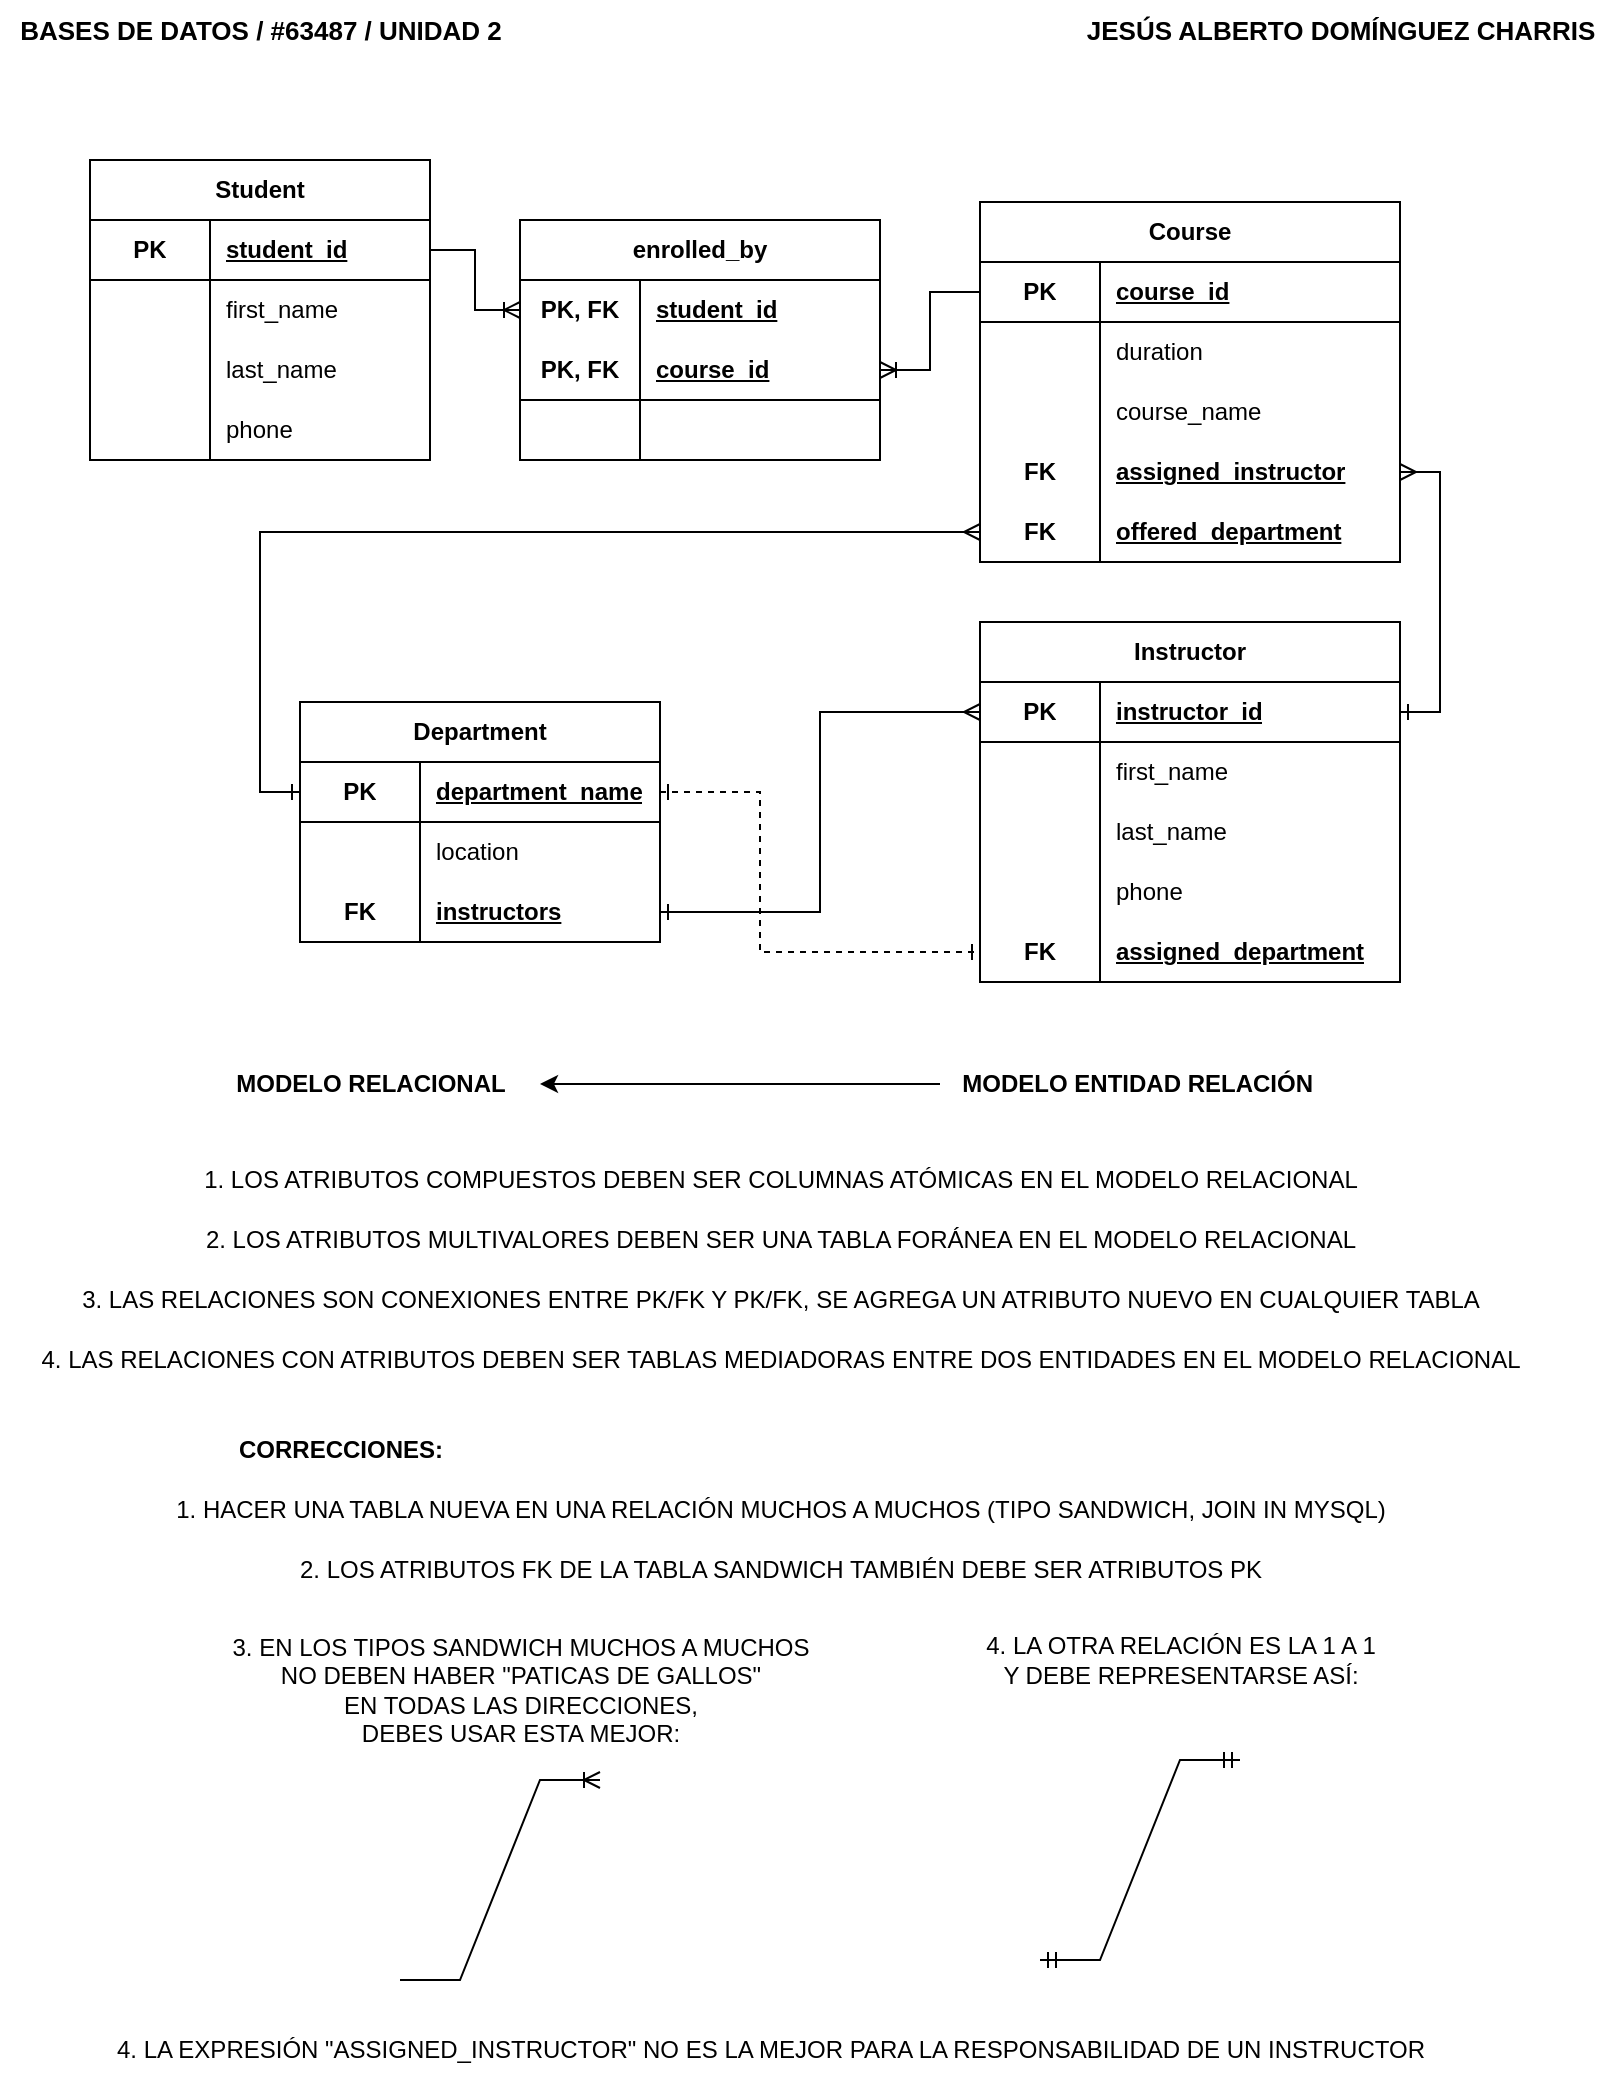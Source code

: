 <mxfile version="21.7.5" type="device">
  <diagram id="R2lEEEUBdFMjLlhIrx00" name="Page-1">
    <mxGraphModel dx="704" dy="419" grid="1" gridSize="10" guides="1" tooltips="1" connect="1" arrows="1" fold="1" page="1" pageScale="1" pageWidth="850" pageHeight="1100" math="0" shadow="0" extFonts="Permanent Marker^https://fonts.googleapis.com/css?family=Permanent+Marker">
      <root>
        <mxCell id="0" />
        <mxCell id="1" parent="0" />
        <mxCell id="UhVYowTK0BYmWt_fBkGQ-1" value="&lt;span style=&quot;font-size: 13px;&quot;&gt;&lt;font style=&quot;font-size: 13px;&quot;&gt;JESÚS ALBERTO DOMÍNGUEZ CHARRIS&lt;/font&gt;&lt;/span&gt;" style="text;html=1;align=center;verticalAlign=middle;resizable=0;points=[];autosize=1;strokeColor=none;fillColor=none;fontSize=13;fontStyle=1" parent="1" vertex="1">
          <mxGeometry x="550" y="30" width="280" height="30" as="geometry" />
        </mxCell>
        <mxCell id="UhVYowTK0BYmWt_fBkGQ-2" value="&lt;span style=&quot;font-size: 13px;&quot;&gt;&lt;font style=&quot;font-size: 13px;&quot;&gt;BASES DE DATOS / #63487 / UNIDAD 2&lt;/font&gt;&lt;/span&gt;" style="text;html=1;align=center;verticalAlign=middle;resizable=0;points=[];autosize=1;strokeColor=none;fillColor=none;fontSize=13;fontStyle=1" parent="1" vertex="1">
          <mxGeometry x="20" y="30" width="260" height="30" as="geometry" />
        </mxCell>
        <mxCell id="c28XAhXuuoRAVq2l-WiY-66" style="edgeStyle=orthogonalEdgeStyle;rounded=0;orthogonalLoop=1;jettySize=auto;html=1;" parent="1" source="c28XAhXuuoRAVq2l-WiY-64" edge="1">
          <mxGeometry relative="1" as="geometry">
            <mxPoint x="290" y="572" as="targetPoint" />
          </mxGeometry>
        </mxCell>
        <mxCell id="c28XAhXuuoRAVq2l-WiY-64" value="MODELO ENTIDAD RELACIÓN&amp;nbsp;" style="text;html=1;align=center;verticalAlign=middle;resizable=0;points=[];autosize=1;strokeColor=none;fillColor=none;fontStyle=1" parent="1" vertex="1">
          <mxGeometry x="490" y="557" width="200" height="30" as="geometry" />
        </mxCell>
        <mxCell id="c28XAhXuuoRAVq2l-WiY-65" value="MODELO RELACIONAL" style="text;html=1;align=center;verticalAlign=middle;resizable=0;points=[];autosize=1;strokeColor=none;fillColor=none;fontStyle=1" parent="1" vertex="1">
          <mxGeometry x="125" y="557" width="160" height="30" as="geometry" />
        </mxCell>
        <mxCell id="c28XAhXuuoRAVq2l-WiY-67" value="1. LOS ATRIBUTOS COMPUESTOS DEBEN SER COLUMNAS ATÓMICAS EN EL MODELO RELACIONAL" style="text;html=1;align=center;verticalAlign=middle;resizable=0;points=[];autosize=1;strokeColor=none;fillColor=none;" parent="1" vertex="1">
          <mxGeometry x="110" y="605" width="600" height="30" as="geometry" />
        </mxCell>
        <mxCell id="iQq7gatgruBG5dgE5mXn-3" value="2. LOS ATRIBUTOS MULTIVALORES DEBEN SER UNA TABLA FORÁNEA EN EL MODELO RELACIONAL" style="text;html=1;align=center;verticalAlign=middle;resizable=0;points=[];autosize=1;strokeColor=none;fillColor=none;" parent="1" vertex="1">
          <mxGeometry x="110" y="635" width="600" height="30" as="geometry" />
        </mxCell>
        <mxCell id="hCur0b9QY7Be6nQ5JgGV-1" value="Student" style="shape=table;startSize=30;container=1;collapsible=1;childLayout=tableLayout;fixedRows=1;rowLines=0;fontStyle=1;align=center;resizeLast=1;html=1;whiteSpace=wrap;" parent="1" vertex="1">
          <mxGeometry x="65" y="110" width="170" height="150" as="geometry" />
        </mxCell>
        <mxCell id="hCur0b9QY7Be6nQ5JgGV-8" value="" style="shape=tableRow;horizontal=0;startSize=0;swimlaneHead=0;swimlaneBody=0;fillColor=none;collapsible=0;dropTarget=0;points=[[0,0.5],[1,0.5]];portConstraint=eastwest;top=0;left=0;right=0;bottom=1;html=1;" parent="hCur0b9QY7Be6nQ5JgGV-1" vertex="1">
          <mxGeometry y="30" width="170" height="30" as="geometry" />
        </mxCell>
        <mxCell id="hCur0b9QY7Be6nQ5JgGV-9" value="PK" style="shape=partialRectangle;connectable=0;fillColor=none;top=0;left=0;bottom=0;right=0;fontStyle=1;overflow=hidden;html=1;whiteSpace=wrap;" parent="hCur0b9QY7Be6nQ5JgGV-8" vertex="1">
          <mxGeometry width="60" height="30" as="geometry">
            <mxRectangle width="60" height="30" as="alternateBounds" />
          </mxGeometry>
        </mxCell>
        <mxCell id="hCur0b9QY7Be6nQ5JgGV-10" value="student_id" style="shape=partialRectangle;connectable=0;fillColor=none;top=0;left=0;bottom=0;right=0;align=left;spacingLeft=6;fontStyle=5;overflow=hidden;html=1;whiteSpace=wrap;" parent="hCur0b9QY7Be6nQ5JgGV-8" vertex="1">
          <mxGeometry x="60" width="110" height="30" as="geometry">
            <mxRectangle width="110" height="30" as="alternateBounds" />
          </mxGeometry>
        </mxCell>
        <mxCell id="hCur0b9QY7Be6nQ5JgGV-11" value="" style="shape=tableRow;horizontal=0;startSize=0;swimlaneHead=0;swimlaneBody=0;fillColor=none;collapsible=0;dropTarget=0;points=[[0,0.5],[1,0.5]];portConstraint=eastwest;top=0;left=0;right=0;bottom=0;html=1;" parent="hCur0b9QY7Be6nQ5JgGV-1" vertex="1">
          <mxGeometry y="60" width="170" height="30" as="geometry" />
        </mxCell>
        <mxCell id="hCur0b9QY7Be6nQ5JgGV-12" value="" style="shape=partialRectangle;connectable=0;fillColor=none;top=0;left=0;bottom=0;right=0;editable=1;overflow=hidden;html=1;whiteSpace=wrap;" parent="hCur0b9QY7Be6nQ5JgGV-11" vertex="1">
          <mxGeometry width="60" height="30" as="geometry">
            <mxRectangle width="60" height="30" as="alternateBounds" />
          </mxGeometry>
        </mxCell>
        <mxCell id="hCur0b9QY7Be6nQ5JgGV-13" value="first_name" style="shape=partialRectangle;connectable=0;fillColor=none;top=0;left=0;bottom=0;right=0;align=left;spacingLeft=6;overflow=hidden;html=1;whiteSpace=wrap;" parent="hCur0b9QY7Be6nQ5JgGV-11" vertex="1">
          <mxGeometry x="60" width="110" height="30" as="geometry">
            <mxRectangle width="110" height="30" as="alternateBounds" />
          </mxGeometry>
        </mxCell>
        <mxCell id="hCur0b9QY7Be6nQ5JgGV-14" value="" style="shape=tableRow;horizontal=0;startSize=0;swimlaneHead=0;swimlaneBody=0;fillColor=none;collapsible=0;dropTarget=0;points=[[0,0.5],[1,0.5]];portConstraint=eastwest;top=0;left=0;right=0;bottom=0;html=1;" parent="hCur0b9QY7Be6nQ5JgGV-1" vertex="1">
          <mxGeometry y="90" width="170" height="30" as="geometry" />
        </mxCell>
        <mxCell id="hCur0b9QY7Be6nQ5JgGV-15" value="" style="shape=partialRectangle;connectable=0;fillColor=none;top=0;left=0;bottom=0;right=0;editable=1;overflow=hidden;html=1;whiteSpace=wrap;" parent="hCur0b9QY7Be6nQ5JgGV-14" vertex="1">
          <mxGeometry width="60" height="30" as="geometry">
            <mxRectangle width="60" height="30" as="alternateBounds" />
          </mxGeometry>
        </mxCell>
        <mxCell id="hCur0b9QY7Be6nQ5JgGV-16" value="last_name" style="shape=partialRectangle;connectable=0;fillColor=none;top=0;left=0;bottom=0;right=0;align=left;spacingLeft=6;overflow=hidden;html=1;whiteSpace=wrap;" parent="hCur0b9QY7Be6nQ5JgGV-14" vertex="1">
          <mxGeometry x="60" width="110" height="30" as="geometry">
            <mxRectangle width="110" height="30" as="alternateBounds" />
          </mxGeometry>
        </mxCell>
        <mxCell id="hCur0b9QY7Be6nQ5JgGV-17" style="shape=tableRow;horizontal=0;startSize=0;swimlaneHead=0;swimlaneBody=0;fillColor=none;collapsible=0;dropTarget=0;points=[[0,0.5],[1,0.5]];portConstraint=eastwest;top=0;left=0;right=0;bottom=0;html=1;" parent="hCur0b9QY7Be6nQ5JgGV-1" vertex="1">
          <mxGeometry y="120" width="170" height="30" as="geometry" />
        </mxCell>
        <mxCell id="hCur0b9QY7Be6nQ5JgGV-18" style="shape=partialRectangle;connectable=0;fillColor=none;top=0;left=0;bottom=0;right=0;editable=1;overflow=hidden;html=1;whiteSpace=wrap;" parent="hCur0b9QY7Be6nQ5JgGV-17" vertex="1">
          <mxGeometry width="60" height="30" as="geometry">
            <mxRectangle width="60" height="30" as="alternateBounds" />
          </mxGeometry>
        </mxCell>
        <mxCell id="hCur0b9QY7Be6nQ5JgGV-19" value="phone" style="shape=partialRectangle;connectable=0;fillColor=none;top=0;left=0;bottom=0;right=0;align=left;spacingLeft=6;overflow=hidden;html=1;whiteSpace=wrap;" parent="hCur0b9QY7Be6nQ5JgGV-17" vertex="1">
          <mxGeometry x="60" width="110" height="30" as="geometry">
            <mxRectangle width="110" height="30" as="alternateBounds" />
          </mxGeometry>
        </mxCell>
        <mxCell id="hCur0b9QY7Be6nQ5JgGV-57" value="3. LAS RELACIONES SON CONEXIONES ENTRE PK/FK Y PK/FK, SE AGREGA UN ATRIBUTO NUEVO EN CUALQUIER TABLA" style="text;html=1;align=center;verticalAlign=middle;resizable=0;points=[];autosize=1;strokeColor=none;fillColor=none;" parent="1" vertex="1">
          <mxGeometry x="50" y="665" width="720" height="30" as="geometry" />
        </mxCell>
        <mxCell id="oJGUMKf_TdB_g0RSno0O-3" value="4. LAS RELACIONES CON ATRIBUTOS DEBEN SER TABLAS MEDIADORAS ENTRE DOS ENTIDADES EN EL MODELO RELACIONAL" style="text;html=1;align=center;verticalAlign=middle;resizable=0;points=[];autosize=1;strokeColor=none;fillColor=none;" parent="1" vertex="1">
          <mxGeometry x="30" y="695" width="760" height="30" as="geometry" />
        </mxCell>
        <mxCell id="mAzxJUk4Z5Qi6-T9Q3RO-1" value="Course" style="shape=table;startSize=30;container=1;collapsible=1;childLayout=tableLayout;fixedRows=1;rowLines=0;fontStyle=1;align=center;resizeLast=1;html=1;whiteSpace=wrap;" parent="1" vertex="1">
          <mxGeometry x="510" y="131" width="210" height="180" as="geometry" />
        </mxCell>
        <mxCell id="mAzxJUk4Z5Qi6-T9Q3RO-2" value="" style="shape=tableRow;horizontal=0;startSize=0;swimlaneHead=0;swimlaneBody=0;fillColor=none;collapsible=0;dropTarget=0;points=[[0,0.5],[1,0.5]];portConstraint=eastwest;top=0;left=0;right=0;bottom=1;html=1;" parent="mAzxJUk4Z5Qi6-T9Q3RO-1" vertex="1">
          <mxGeometry y="30" width="210" height="30" as="geometry" />
        </mxCell>
        <mxCell id="mAzxJUk4Z5Qi6-T9Q3RO-3" value="PK" style="shape=partialRectangle;connectable=0;fillColor=none;top=0;left=0;bottom=0;right=0;fontStyle=1;overflow=hidden;html=1;whiteSpace=wrap;" parent="mAzxJUk4Z5Qi6-T9Q3RO-2" vertex="1">
          <mxGeometry width="60" height="30" as="geometry">
            <mxRectangle width="60" height="30" as="alternateBounds" />
          </mxGeometry>
        </mxCell>
        <mxCell id="mAzxJUk4Z5Qi6-T9Q3RO-4" value="course_id" style="shape=partialRectangle;connectable=0;fillColor=none;top=0;left=0;bottom=0;right=0;align=left;spacingLeft=6;fontStyle=5;overflow=hidden;html=1;whiteSpace=wrap;" parent="mAzxJUk4Z5Qi6-T9Q3RO-2" vertex="1">
          <mxGeometry x="60" width="150" height="30" as="geometry">
            <mxRectangle width="150" height="30" as="alternateBounds" />
          </mxGeometry>
        </mxCell>
        <mxCell id="mAzxJUk4Z5Qi6-T9Q3RO-5" value="" style="shape=tableRow;horizontal=0;startSize=0;swimlaneHead=0;swimlaneBody=0;fillColor=none;collapsible=0;dropTarget=0;points=[[0,0.5],[1,0.5]];portConstraint=eastwest;top=0;left=0;right=0;bottom=0;html=1;" parent="mAzxJUk4Z5Qi6-T9Q3RO-1" vertex="1">
          <mxGeometry y="60" width="210" height="30" as="geometry" />
        </mxCell>
        <mxCell id="mAzxJUk4Z5Qi6-T9Q3RO-6" value="" style="shape=partialRectangle;connectable=0;fillColor=none;top=0;left=0;bottom=0;right=0;editable=1;overflow=hidden;html=1;whiteSpace=wrap;" parent="mAzxJUk4Z5Qi6-T9Q3RO-5" vertex="1">
          <mxGeometry width="60" height="30" as="geometry">
            <mxRectangle width="60" height="30" as="alternateBounds" />
          </mxGeometry>
        </mxCell>
        <mxCell id="mAzxJUk4Z5Qi6-T9Q3RO-7" value="duration" style="shape=partialRectangle;connectable=0;fillColor=none;top=0;left=0;bottom=0;right=0;align=left;spacingLeft=6;overflow=hidden;html=1;whiteSpace=wrap;" parent="mAzxJUk4Z5Qi6-T9Q3RO-5" vertex="1">
          <mxGeometry x="60" width="150" height="30" as="geometry">
            <mxRectangle width="150" height="30" as="alternateBounds" />
          </mxGeometry>
        </mxCell>
        <mxCell id="mAzxJUk4Z5Qi6-T9Q3RO-8" value="" style="shape=tableRow;horizontal=0;startSize=0;swimlaneHead=0;swimlaneBody=0;fillColor=none;collapsible=0;dropTarget=0;points=[[0,0.5],[1,0.5]];portConstraint=eastwest;top=0;left=0;right=0;bottom=0;html=1;" parent="mAzxJUk4Z5Qi6-T9Q3RO-1" vertex="1">
          <mxGeometry y="90" width="210" height="30" as="geometry" />
        </mxCell>
        <mxCell id="mAzxJUk4Z5Qi6-T9Q3RO-9" value="" style="shape=partialRectangle;connectable=0;fillColor=none;top=0;left=0;bottom=0;right=0;editable=1;overflow=hidden;html=1;whiteSpace=wrap;" parent="mAzxJUk4Z5Qi6-T9Q3RO-8" vertex="1">
          <mxGeometry width="60" height="30" as="geometry">
            <mxRectangle width="60" height="30" as="alternateBounds" />
          </mxGeometry>
        </mxCell>
        <mxCell id="mAzxJUk4Z5Qi6-T9Q3RO-10" value="course_name" style="shape=partialRectangle;connectable=0;fillColor=none;top=0;left=0;bottom=0;right=0;align=left;spacingLeft=6;overflow=hidden;html=1;whiteSpace=wrap;" parent="mAzxJUk4Z5Qi6-T9Q3RO-8" vertex="1">
          <mxGeometry x="60" width="150" height="30" as="geometry">
            <mxRectangle width="150" height="30" as="alternateBounds" />
          </mxGeometry>
        </mxCell>
        <mxCell id="mAzxJUk4Z5Qi6-T9Q3RO-51" style="shape=tableRow;horizontal=0;startSize=0;swimlaneHead=0;swimlaneBody=0;fillColor=none;collapsible=0;dropTarget=0;points=[[0,0.5],[1,0.5]];portConstraint=eastwest;top=0;left=0;right=0;bottom=0;html=1;" parent="mAzxJUk4Z5Qi6-T9Q3RO-1" vertex="1">
          <mxGeometry y="120" width="210" height="30" as="geometry" />
        </mxCell>
        <mxCell id="mAzxJUk4Z5Qi6-T9Q3RO-52" value="FK" style="shape=partialRectangle;connectable=0;fillColor=none;top=0;left=0;bottom=0;right=0;editable=1;overflow=hidden;html=1;whiteSpace=wrap;fontStyle=1" parent="mAzxJUk4Z5Qi6-T9Q3RO-51" vertex="1">
          <mxGeometry width="60" height="30" as="geometry">
            <mxRectangle width="60" height="30" as="alternateBounds" />
          </mxGeometry>
        </mxCell>
        <mxCell id="mAzxJUk4Z5Qi6-T9Q3RO-53" value="assigned_instructor" style="shape=partialRectangle;connectable=0;fillColor=none;top=0;left=0;bottom=0;right=0;align=left;spacingLeft=6;overflow=hidden;html=1;whiteSpace=wrap;fontStyle=5" parent="mAzxJUk4Z5Qi6-T9Q3RO-51" vertex="1">
          <mxGeometry x="60" width="150" height="30" as="geometry">
            <mxRectangle width="150" height="30" as="alternateBounds" />
          </mxGeometry>
        </mxCell>
        <mxCell id="mAzxJUk4Z5Qi6-T9Q3RO-55" style="shape=tableRow;horizontal=0;startSize=0;swimlaneHead=0;swimlaneBody=0;fillColor=none;collapsible=0;dropTarget=0;points=[[0,0.5],[1,0.5]];portConstraint=eastwest;top=0;left=0;right=0;bottom=0;html=1;" parent="mAzxJUk4Z5Qi6-T9Q3RO-1" vertex="1">
          <mxGeometry y="150" width="210" height="30" as="geometry" />
        </mxCell>
        <mxCell id="mAzxJUk4Z5Qi6-T9Q3RO-56" value="FK" style="shape=partialRectangle;connectable=0;fillColor=none;top=0;left=0;bottom=0;right=0;editable=1;overflow=hidden;html=1;whiteSpace=wrap;fontStyle=1" parent="mAzxJUk4Z5Qi6-T9Q3RO-55" vertex="1">
          <mxGeometry width="60" height="30" as="geometry">
            <mxRectangle width="60" height="30" as="alternateBounds" />
          </mxGeometry>
        </mxCell>
        <mxCell id="mAzxJUk4Z5Qi6-T9Q3RO-57" value="offered_department" style="shape=partialRectangle;connectable=0;fillColor=none;top=0;left=0;bottom=0;right=0;align=left;spacingLeft=6;overflow=hidden;html=1;whiteSpace=wrap;fontStyle=5" parent="mAzxJUk4Z5Qi6-T9Q3RO-55" vertex="1">
          <mxGeometry x="60" width="150" height="30" as="geometry">
            <mxRectangle width="150" height="30" as="alternateBounds" />
          </mxGeometry>
        </mxCell>
        <mxCell id="mAzxJUk4Z5Qi6-T9Q3RO-24" value="Instructor" style="shape=table;startSize=30;container=1;collapsible=1;childLayout=tableLayout;fixedRows=1;rowLines=0;fontStyle=1;align=center;resizeLast=1;html=1;whiteSpace=wrap;" parent="1" vertex="1">
          <mxGeometry x="510" y="341" width="210" height="180" as="geometry" />
        </mxCell>
        <mxCell id="mAzxJUk4Z5Qi6-T9Q3RO-25" value="" style="shape=tableRow;horizontal=0;startSize=0;swimlaneHead=0;swimlaneBody=0;fillColor=none;collapsible=0;dropTarget=0;points=[[0,0.5],[1,0.5]];portConstraint=eastwest;top=0;left=0;right=0;bottom=1;html=1;" parent="mAzxJUk4Z5Qi6-T9Q3RO-24" vertex="1">
          <mxGeometry y="30" width="210" height="30" as="geometry" />
        </mxCell>
        <mxCell id="mAzxJUk4Z5Qi6-T9Q3RO-26" value="PK" style="shape=partialRectangle;connectable=0;fillColor=none;top=0;left=0;bottom=0;right=0;fontStyle=1;overflow=hidden;html=1;whiteSpace=wrap;" parent="mAzxJUk4Z5Qi6-T9Q3RO-25" vertex="1">
          <mxGeometry width="60" height="30" as="geometry">
            <mxRectangle width="60" height="30" as="alternateBounds" />
          </mxGeometry>
        </mxCell>
        <mxCell id="mAzxJUk4Z5Qi6-T9Q3RO-27" value="instructor_id" style="shape=partialRectangle;connectable=0;fillColor=none;top=0;left=0;bottom=0;right=0;align=left;spacingLeft=6;fontStyle=5;overflow=hidden;html=1;whiteSpace=wrap;" parent="mAzxJUk4Z5Qi6-T9Q3RO-25" vertex="1">
          <mxGeometry x="60" width="150" height="30" as="geometry">
            <mxRectangle width="150" height="30" as="alternateBounds" />
          </mxGeometry>
        </mxCell>
        <mxCell id="mAzxJUk4Z5Qi6-T9Q3RO-28" value="" style="shape=tableRow;horizontal=0;startSize=0;swimlaneHead=0;swimlaneBody=0;fillColor=none;collapsible=0;dropTarget=0;points=[[0,0.5],[1,0.5]];portConstraint=eastwest;top=0;left=0;right=0;bottom=0;html=1;" parent="mAzxJUk4Z5Qi6-T9Q3RO-24" vertex="1">
          <mxGeometry y="60" width="210" height="30" as="geometry" />
        </mxCell>
        <mxCell id="mAzxJUk4Z5Qi6-T9Q3RO-29" value="" style="shape=partialRectangle;connectable=0;fillColor=none;top=0;left=0;bottom=0;right=0;editable=1;overflow=hidden;html=1;whiteSpace=wrap;" parent="mAzxJUk4Z5Qi6-T9Q3RO-28" vertex="1">
          <mxGeometry width="60" height="30" as="geometry">
            <mxRectangle width="60" height="30" as="alternateBounds" />
          </mxGeometry>
        </mxCell>
        <mxCell id="mAzxJUk4Z5Qi6-T9Q3RO-30" value="first_name" style="shape=partialRectangle;connectable=0;fillColor=none;top=0;left=0;bottom=0;right=0;align=left;spacingLeft=6;overflow=hidden;html=1;whiteSpace=wrap;" parent="mAzxJUk4Z5Qi6-T9Q3RO-28" vertex="1">
          <mxGeometry x="60" width="150" height="30" as="geometry">
            <mxRectangle width="150" height="30" as="alternateBounds" />
          </mxGeometry>
        </mxCell>
        <mxCell id="mAzxJUk4Z5Qi6-T9Q3RO-31" value="" style="shape=tableRow;horizontal=0;startSize=0;swimlaneHead=0;swimlaneBody=0;fillColor=none;collapsible=0;dropTarget=0;points=[[0,0.5],[1,0.5]];portConstraint=eastwest;top=0;left=0;right=0;bottom=0;html=1;" parent="mAzxJUk4Z5Qi6-T9Q3RO-24" vertex="1">
          <mxGeometry y="90" width="210" height="30" as="geometry" />
        </mxCell>
        <mxCell id="mAzxJUk4Z5Qi6-T9Q3RO-32" value="" style="shape=partialRectangle;connectable=0;fillColor=none;top=0;left=0;bottom=0;right=0;editable=1;overflow=hidden;html=1;whiteSpace=wrap;" parent="mAzxJUk4Z5Qi6-T9Q3RO-31" vertex="1">
          <mxGeometry width="60" height="30" as="geometry">
            <mxRectangle width="60" height="30" as="alternateBounds" />
          </mxGeometry>
        </mxCell>
        <mxCell id="mAzxJUk4Z5Qi6-T9Q3RO-33" value="last_name" style="shape=partialRectangle;connectable=0;fillColor=none;top=0;left=0;bottom=0;right=0;align=left;spacingLeft=6;overflow=hidden;html=1;whiteSpace=wrap;" parent="mAzxJUk4Z5Qi6-T9Q3RO-31" vertex="1">
          <mxGeometry x="60" width="150" height="30" as="geometry">
            <mxRectangle width="150" height="30" as="alternateBounds" />
          </mxGeometry>
        </mxCell>
        <mxCell id="mAzxJUk4Z5Qi6-T9Q3RO-34" style="shape=tableRow;horizontal=0;startSize=0;swimlaneHead=0;swimlaneBody=0;fillColor=none;collapsible=0;dropTarget=0;points=[[0,0.5],[1,0.5]];portConstraint=eastwest;top=0;left=0;right=0;bottom=0;html=1;" parent="mAzxJUk4Z5Qi6-T9Q3RO-24" vertex="1">
          <mxGeometry y="120" width="210" height="30" as="geometry" />
        </mxCell>
        <mxCell id="mAzxJUk4Z5Qi6-T9Q3RO-35" style="shape=partialRectangle;connectable=0;fillColor=none;top=0;left=0;bottom=0;right=0;editable=1;overflow=hidden;html=1;whiteSpace=wrap;" parent="mAzxJUk4Z5Qi6-T9Q3RO-34" vertex="1">
          <mxGeometry width="60" height="30" as="geometry">
            <mxRectangle width="60" height="30" as="alternateBounds" />
          </mxGeometry>
        </mxCell>
        <mxCell id="mAzxJUk4Z5Qi6-T9Q3RO-36" value="phone" style="shape=partialRectangle;connectable=0;fillColor=none;top=0;left=0;bottom=0;right=0;align=left;spacingLeft=6;overflow=hidden;html=1;whiteSpace=wrap;" parent="mAzxJUk4Z5Qi6-T9Q3RO-34" vertex="1">
          <mxGeometry x="60" width="150" height="30" as="geometry">
            <mxRectangle width="150" height="30" as="alternateBounds" />
          </mxGeometry>
        </mxCell>
        <mxCell id="mAzxJUk4Z5Qi6-T9Q3RO-66" style="shape=tableRow;horizontal=0;startSize=0;swimlaneHead=0;swimlaneBody=0;fillColor=none;collapsible=0;dropTarget=0;points=[[0,0.5],[1,0.5]];portConstraint=eastwest;top=0;left=0;right=0;bottom=0;html=1;" parent="mAzxJUk4Z5Qi6-T9Q3RO-24" vertex="1">
          <mxGeometry y="150" width="210" height="30" as="geometry" />
        </mxCell>
        <mxCell id="mAzxJUk4Z5Qi6-T9Q3RO-67" value="FK" style="shape=partialRectangle;connectable=0;fillColor=none;top=0;left=0;bottom=0;right=0;editable=1;overflow=hidden;html=1;whiteSpace=wrap;fontStyle=1" parent="mAzxJUk4Z5Qi6-T9Q3RO-66" vertex="1">
          <mxGeometry width="60" height="30" as="geometry">
            <mxRectangle width="60" height="30" as="alternateBounds" />
          </mxGeometry>
        </mxCell>
        <mxCell id="mAzxJUk4Z5Qi6-T9Q3RO-68" value="&lt;b&gt;&lt;u&gt;assigned_department&lt;/u&gt;&lt;/b&gt;" style="shape=partialRectangle;connectable=0;fillColor=none;top=0;left=0;bottom=0;right=0;align=left;spacingLeft=6;overflow=hidden;html=1;whiteSpace=wrap;" parent="mAzxJUk4Z5Qi6-T9Q3RO-66" vertex="1">
          <mxGeometry x="60" width="150" height="30" as="geometry">
            <mxRectangle width="150" height="30" as="alternateBounds" />
          </mxGeometry>
        </mxCell>
        <mxCell id="mAzxJUk4Z5Qi6-T9Q3RO-37" value="Department" style="shape=table;startSize=30;container=1;collapsible=1;childLayout=tableLayout;fixedRows=1;rowLines=0;fontStyle=1;align=center;resizeLast=1;html=1;whiteSpace=wrap;" parent="1" vertex="1">
          <mxGeometry x="170" y="381" width="180" height="120" as="geometry" />
        </mxCell>
        <mxCell id="mAzxJUk4Z5Qi6-T9Q3RO-38" value="" style="shape=tableRow;horizontal=0;startSize=0;swimlaneHead=0;swimlaneBody=0;fillColor=none;collapsible=0;dropTarget=0;points=[[0,0.5],[1,0.5]];portConstraint=eastwest;top=0;left=0;right=0;bottom=1;html=1;" parent="mAzxJUk4Z5Qi6-T9Q3RO-37" vertex="1">
          <mxGeometry y="30" width="180" height="30" as="geometry" />
        </mxCell>
        <mxCell id="mAzxJUk4Z5Qi6-T9Q3RO-39" value="PK" style="shape=partialRectangle;connectable=0;fillColor=none;top=0;left=0;bottom=0;right=0;fontStyle=1;overflow=hidden;html=1;whiteSpace=wrap;" parent="mAzxJUk4Z5Qi6-T9Q3RO-38" vertex="1">
          <mxGeometry width="60" height="30" as="geometry">
            <mxRectangle width="60" height="30" as="alternateBounds" />
          </mxGeometry>
        </mxCell>
        <mxCell id="mAzxJUk4Z5Qi6-T9Q3RO-40" value="department_name" style="shape=partialRectangle;connectable=0;fillColor=none;top=0;left=0;bottom=0;right=0;align=left;spacingLeft=6;fontStyle=5;overflow=hidden;html=1;whiteSpace=wrap;" parent="mAzxJUk4Z5Qi6-T9Q3RO-38" vertex="1">
          <mxGeometry x="60" width="120" height="30" as="geometry">
            <mxRectangle width="120" height="30" as="alternateBounds" />
          </mxGeometry>
        </mxCell>
        <mxCell id="mAzxJUk4Z5Qi6-T9Q3RO-41" value="" style="shape=tableRow;horizontal=0;startSize=0;swimlaneHead=0;swimlaneBody=0;fillColor=none;collapsible=0;dropTarget=0;points=[[0,0.5],[1,0.5]];portConstraint=eastwest;top=0;left=0;right=0;bottom=0;html=1;" parent="mAzxJUk4Z5Qi6-T9Q3RO-37" vertex="1">
          <mxGeometry y="60" width="180" height="30" as="geometry" />
        </mxCell>
        <mxCell id="mAzxJUk4Z5Qi6-T9Q3RO-42" value="" style="shape=partialRectangle;connectable=0;fillColor=none;top=0;left=0;bottom=0;right=0;editable=1;overflow=hidden;html=1;whiteSpace=wrap;" parent="mAzxJUk4Z5Qi6-T9Q3RO-41" vertex="1">
          <mxGeometry width="60" height="30" as="geometry">
            <mxRectangle width="60" height="30" as="alternateBounds" />
          </mxGeometry>
        </mxCell>
        <mxCell id="mAzxJUk4Z5Qi6-T9Q3RO-43" value="location" style="shape=partialRectangle;connectable=0;fillColor=none;top=0;left=0;bottom=0;right=0;align=left;spacingLeft=6;overflow=hidden;html=1;whiteSpace=wrap;" parent="mAzxJUk4Z5Qi6-T9Q3RO-41" vertex="1">
          <mxGeometry x="60" width="120" height="30" as="geometry">
            <mxRectangle width="120" height="30" as="alternateBounds" />
          </mxGeometry>
        </mxCell>
        <mxCell id="mAzxJUk4Z5Qi6-T9Q3RO-62" style="shape=tableRow;horizontal=0;startSize=0;swimlaneHead=0;swimlaneBody=0;fillColor=none;collapsible=0;dropTarget=0;points=[[0,0.5],[1,0.5]];portConstraint=eastwest;top=0;left=0;right=0;bottom=0;html=1;" parent="mAzxJUk4Z5Qi6-T9Q3RO-37" vertex="1">
          <mxGeometry y="90" width="180" height="30" as="geometry" />
        </mxCell>
        <mxCell id="mAzxJUk4Z5Qi6-T9Q3RO-63" value="FK" style="shape=partialRectangle;connectable=0;fillColor=none;top=0;left=0;bottom=0;right=0;editable=1;overflow=hidden;html=1;whiteSpace=wrap;fontStyle=1" parent="mAzxJUk4Z5Qi6-T9Q3RO-62" vertex="1">
          <mxGeometry width="60" height="30" as="geometry">
            <mxRectangle width="60" height="30" as="alternateBounds" />
          </mxGeometry>
        </mxCell>
        <mxCell id="mAzxJUk4Z5Qi6-T9Q3RO-64" value="&lt;b&gt;&lt;u&gt;instructors&lt;/u&gt;&lt;/b&gt;" style="shape=partialRectangle;connectable=0;fillColor=none;top=0;left=0;bottom=0;right=0;align=left;spacingLeft=6;overflow=hidden;html=1;whiteSpace=wrap;" parent="mAzxJUk4Z5Qi6-T9Q3RO-62" vertex="1">
          <mxGeometry x="60" width="120" height="30" as="geometry">
            <mxRectangle width="120" height="30" as="alternateBounds" />
          </mxGeometry>
        </mxCell>
        <mxCell id="mAzxJUk4Z5Qi6-T9Q3RO-54" style="edgeStyle=orthogonalEdgeStyle;rounded=0;orthogonalLoop=1;jettySize=auto;html=1;exitX=1;exitY=0.5;exitDx=0;exitDy=0;entryX=1;entryY=0.5;entryDx=0;entryDy=0;startArrow=ERmany;startFill=0;endArrow=ERone;endFill=0;strokeWidth=1;" parent="1" source="mAzxJUk4Z5Qi6-T9Q3RO-51" target="mAzxJUk4Z5Qi6-T9Q3RO-25" edge="1">
          <mxGeometry relative="1" as="geometry" />
        </mxCell>
        <mxCell id="mAzxJUk4Z5Qi6-T9Q3RO-58" style="edgeStyle=orthogonalEdgeStyle;rounded=0;orthogonalLoop=1;jettySize=auto;html=1;exitX=0;exitY=0.5;exitDx=0;exitDy=0;entryX=0;entryY=0.5;entryDx=0;entryDy=0;startArrow=ERmany;startFill=0;endArrow=ERone;endFill=0;" parent="1" source="mAzxJUk4Z5Qi6-T9Q3RO-55" target="mAzxJUk4Z5Qi6-T9Q3RO-38" edge="1">
          <mxGeometry relative="1" as="geometry" />
        </mxCell>
        <mxCell id="mAzxJUk4Z5Qi6-T9Q3RO-65" style="edgeStyle=orthogonalEdgeStyle;rounded=0;orthogonalLoop=1;jettySize=auto;html=1;exitX=1;exitY=0.5;exitDx=0;exitDy=0;entryX=0;entryY=0.5;entryDx=0;entryDy=0;startArrow=ERone;startFill=0;endArrow=ERmany;endFill=0;" parent="1" source="mAzxJUk4Z5Qi6-T9Q3RO-62" target="mAzxJUk4Z5Qi6-T9Q3RO-25" edge="1">
          <mxGeometry relative="1" as="geometry" />
        </mxCell>
        <mxCell id="mAzxJUk4Z5Qi6-T9Q3RO-69" style="edgeStyle=orthogonalEdgeStyle;rounded=0;orthogonalLoop=1;jettySize=auto;html=1;exitX=1;exitY=0.5;exitDx=0;exitDy=0;entryX=0;entryY=0.5;entryDx=0;entryDy=0;startArrow=ERone;startFill=0;endArrow=ERone;endFill=0;dashed=1;" parent="1" source="mAzxJUk4Z5Qi6-T9Q3RO-38" target="mAzxJUk4Z5Qi6-T9Q3RO-66" edge="1">
          <mxGeometry relative="1" as="geometry">
            <Array as="points">
              <mxPoint x="400" y="426" />
              <mxPoint x="400" y="506" />
            </Array>
          </mxGeometry>
        </mxCell>
        <mxCell id="hDYlYzND0CVteWq6VRRC-1" value="CORRECCIONES:" style="text;html=1;align=center;verticalAlign=middle;resizable=0;points=[];autosize=1;strokeColor=none;fillColor=none;fontStyle=1" vertex="1" parent="1">
          <mxGeometry x="125" y="740" width="130" height="30" as="geometry" />
        </mxCell>
        <mxCell id="hDYlYzND0CVteWq6VRRC-2" value="1. HACER UNA TABLA NUEVA EN UNA RELACIÓN MUCHOS A MUCHOS (TIPO SANDWICH, JOIN IN MYSQL)" style="text;html=1;align=center;verticalAlign=middle;resizable=0;points=[];autosize=1;strokeColor=none;fillColor=none;" vertex="1" parent="1">
          <mxGeometry x="95" y="770" width="630" height="30" as="geometry" />
        </mxCell>
        <mxCell id="hDYlYzND0CVteWq6VRRC-3" value="enrolled_by" style="shape=table;startSize=30;container=1;collapsible=1;childLayout=tableLayout;fixedRows=1;rowLines=0;fontStyle=1;align=center;resizeLast=1;html=1;whiteSpace=wrap;" vertex="1" parent="1">
          <mxGeometry x="280" y="140" width="180" height="120" as="geometry" />
        </mxCell>
        <mxCell id="hDYlYzND0CVteWq6VRRC-4" value="" style="shape=tableRow;horizontal=0;startSize=0;swimlaneHead=0;swimlaneBody=0;fillColor=none;collapsible=0;dropTarget=0;points=[[0,0.5],[1,0.5]];portConstraint=eastwest;top=0;left=0;right=0;bottom=0;html=1;" vertex="1" parent="hDYlYzND0CVteWq6VRRC-3">
          <mxGeometry y="30" width="180" height="30" as="geometry" />
        </mxCell>
        <mxCell id="hDYlYzND0CVteWq6VRRC-5" value="PK, FK" style="shape=partialRectangle;connectable=0;fillColor=none;top=0;left=0;bottom=0;right=0;fontStyle=1;overflow=hidden;html=1;whiteSpace=wrap;" vertex="1" parent="hDYlYzND0CVteWq6VRRC-4">
          <mxGeometry width="60" height="30" as="geometry">
            <mxRectangle width="60" height="30" as="alternateBounds" />
          </mxGeometry>
        </mxCell>
        <mxCell id="hDYlYzND0CVteWq6VRRC-6" value="student_id" style="shape=partialRectangle;connectable=0;fillColor=none;top=0;left=0;bottom=0;right=0;align=left;spacingLeft=6;fontStyle=5;overflow=hidden;html=1;whiteSpace=wrap;" vertex="1" parent="hDYlYzND0CVteWq6VRRC-4">
          <mxGeometry x="60" width="120" height="30" as="geometry">
            <mxRectangle width="120" height="30" as="alternateBounds" />
          </mxGeometry>
        </mxCell>
        <mxCell id="hDYlYzND0CVteWq6VRRC-7" value="" style="shape=tableRow;horizontal=0;startSize=0;swimlaneHead=0;swimlaneBody=0;fillColor=none;collapsible=0;dropTarget=0;points=[[0,0.5],[1,0.5]];portConstraint=eastwest;top=0;left=0;right=0;bottom=1;html=1;" vertex="1" parent="hDYlYzND0CVteWq6VRRC-3">
          <mxGeometry y="60" width="180" height="30" as="geometry" />
        </mxCell>
        <mxCell id="hDYlYzND0CVteWq6VRRC-8" value="PK, FK" style="shape=partialRectangle;connectable=0;fillColor=none;top=0;left=0;bottom=0;right=0;fontStyle=1;overflow=hidden;html=1;whiteSpace=wrap;" vertex="1" parent="hDYlYzND0CVteWq6VRRC-7">
          <mxGeometry width="60" height="30" as="geometry">
            <mxRectangle width="60" height="30" as="alternateBounds" />
          </mxGeometry>
        </mxCell>
        <mxCell id="hDYlYzND0CVteWq6VRRC-9" value="course_id" style="shape=partialRectangle;connectable=0;fillColor=none;top=0;left=0;bottom=0;right=0;align=left;spacingLeft=6;fontStyle=5;overflow=hidden;html=1;whiteSpace=wrap;" vertex="1" parent="hDYlYzND0CVteWq6VRRC-7">
          <mxGeometry x="60" width="120" height="30" as="geometry">
            <mxRectangle width="120" height="30" as="alternateBounds" />
          </mxGeometry>
        </mxCell>
        <mxCell id="hDYlYzND0CVteWq6VRRC-13" value="" style="shape=tableRow;horizontal=0;startSize=0;swimlaneHead=0;swimlaneBody=0;fillColor=none;collapsible=0;dropTarget=0;points=[[0,0.5],[1,0.5]];portConstraint=eastwest;top=0;left=0;right=0;bottom=0;html=1;" vertex="1" parent="hDYlYzND0CVteWq6VRRC-3">
          <mxGeometry y="90" width="180" height="30" as="geometry" />
        </mxCell>
        <mxCell id="hDYlYzND0CVteWq6VRRC-14" value="" style="shape=partialRectangle;connectable=0;fillColor=none;top=0;left=0;bottom=0;right=0;editable=1;overflow=hidden;html=1;whiteSpace=wrap;" vertex="1" parent="hDYlYzND0CVteWq6VRRC-13">
          <mxGeometry width="60" height="30" as="geometry">
            <mxRectangle width="60" height="30" as="alternateBounds" />
          </mxGeometry>
        </mxCell>
        <mxCell id="hDYlYzND0CVteWq6VRRC-15" value="" style="shape=partialRectangle;connectable=0;fillColor=none;top=0;left=0;bottom=0;right=0;align=left;spacingLeft=6;overflow=hidden;html=1;whiteSpace=wrap;" vertex="1" parent="hDYlYzND0CVteWq6VRRC-13">
          <mxGeometry x="60" width="120" height="30" as="geometry">
            <mxRectangle width="120" height="30" as="alternateBounds" />
          </mxGeometry>
        </mxCell>
        <mxCell id="hDYlYzND0CVteWq6VRRC-16" style="edgeStyle=orthogonalEdgeStyle;rounded=0;orthogonalLoop=1;jettySize=auto;html=1;exitX=1;exitY=0.5;exitDx=0;exitDy=0;entryX=0;entryY=0.5;entryDx=0;entryDy=0;startArrow=none;startFill=0;endArrow=ERoneToMany;endFill=0;" edge="1" parent="1" source="hCur0b9QY7Be6nQ5JgGV-8" target="hDYlYzND0CVteWq6VRRC-4">
          <mxGeometry relative="1" as="geometry" />
        </mxCell>
        <mxCell id="hDYlYzND0CVteWq6VRRC-17" style="edgeStyle=orthogonalEdgeStyle;rounded=0;orthogonalLoop=1;jettySize=auto;html=1;exitX=1;exitY=0.5;exitDx=0;exitDy=0;entryX=0;entryY=0.5;entryDx=0;entryDy=0;startArrow=ERoneToMany;startFill=0;endArrow=none;endFill=0;" edge="1" parent="1" source="hDYlYzND0CVteWq6VRRC-7" target="mAzxJUk4Z5Qi6-T9Q3RO-2">
          <mxGeometry relative="1" as="geometry" />
        </mxCell>
        <mxCell id="hDYlYzND0CVteWq6VRRC-18" value="4. LA EXPRESIÓN &quot;ASSIGNED_INSTRUCTOR&quot; NO ES LA MEJOR PARA LA RESPONSABILIDAD DE UN INSTRUCTOR" style="text;html=1;align=center;verticalAlign=middle;resizable=0;points=[];autosize=1;strokeColor=none;fillColor=none;" vertex="1" parent="1">
          <mxGeometry x="65" y="1040" width="680" height="30" as="geometry" />
        </mxCell>
        <mxCell id="hDYlYzND0CVteWq6VRRC-19" value="2. LOS ATRIBUTOS FK DE LA TABLA SANDWICH TAMBIÉN DEBE SER ATRIBUTOS PK" style="text;html=1;align=center;verticalAlign=middle;resizable=0;points=[];autosize=1;strokeColor=none;fillColor=none;" vertex="1" parent="1">
          <mxGeometry x="160" y="800" width="500" height="30" as="geometry" />
        </mxCell>
        <mxCell id="hDYlYzND0CVteWq6VRRC-20" value="3. EN LOS TIPOS SANDWICH MUCHOS A MUCHOS &lt;br&gt;NO DEBEN HABER &quot;PATICAS DE GALLOS&quot; &lt;br&gt;EN TODAS LAS DIRECCIONES,&lt;br&gt;DEBES USAR ESTA MEJOR:" style="text;html=1;align=center;verticalAlign=middle;resizable=0;points=[];autosize=1;strokeColor=none;fillColor=none;" vertex="1" parent="1">
          <mxGeometry x="125" y="840" width="310" height="70" as="geometry" />
        </mxCell>
        <mxCell id="hDYlYzND0CVteWq6VRRC-21" value="" style="edgeStyle=entityRelationEdgeStyle;fontSize=12;html=1;endArrow=ERoneToMany;rounded=0;" edge="1" parent="1">
          <mxGeometry width="100" height="100" relative="1" as="geometry">
            <mxPoint x="220" y="1020" as="sourcePoint" />
            <mxPoint x="320" y="920" as="targetPoint" />
          </mxGeometry>
        </mxCell>
        <mxCell id="hDYlYzND0CVteWq6VRRC-22" value="4. LA OTRA RELACIÓN ES LA 1 A 1&lt;br&gt;Y DEBE REPRESENTARSE ASÍ:" style="text;html=1;align=center;verticalAlign=middle;resizable=0;points=[];autosize=1;strokeColor=none;fillColor=none;" vertex="1" parent="1">
          <mxGeometry x="500" y="840" width="220" height="40" as="geometry" />
        </mxCell>
        <mxCell id="hDYlYzND0CVteWq6VRRC-24" value="" style="edgeStyle=entityRelationEdgeStyle;fontSize=12;html=1;endArrow=ERmandOne;startArrow=ERmandOne;rounded=0;" edge="1" parent="1">
          <mxGeometry width="100" height="100" relative="1" as="geometry">
            <mxPoint x="540" y="1010" as="sourcePoint" />
            <mxPoint x="640" y="910" as="targetPoint" />
          </mxGeometry>
        </mxCell>
      </root>
    </mxGraphModel>
  </diagram>
</mxfile>
